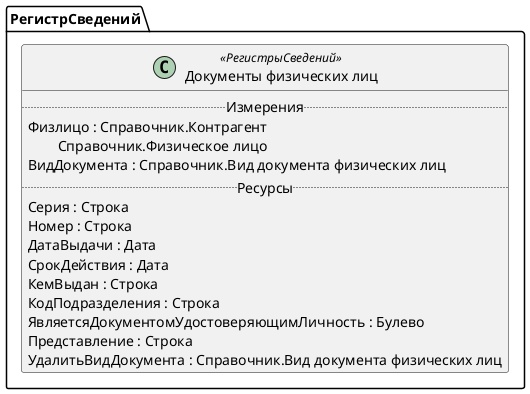﻿@startuml ДокументыФизическихЛиц
'!include templates.wsd
'..\include templates.wsd
class РегистрСведений.ДокументыФизическихЛиц as "Документы физических лиц" <<РегистрыСведений>>
{
..Измерения..
Физлицо : Справочник.Контрагент\rСправочник.Физическое лицо
ВидДокумента : Справочник.Вид документа физических лиц
..Ресурсы..
Серия : Строка
Номер : Строка
ДатаВыдачи : Дата
СрокДействия : Дата
КемВыдан : Строка
КодПодразделения : Строка
ЯвляетсяДокументомУдостоверяющимЛичность : Булево
Представление : Строка
УдалитьВидДокумента : Справочник.Вид документа физических лиц
}
@enduml
